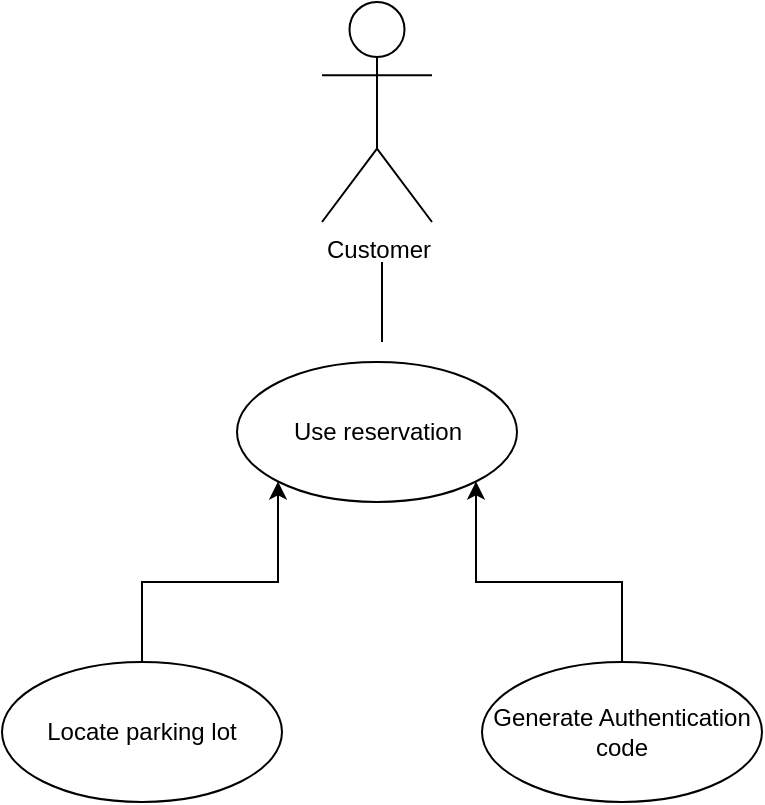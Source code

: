 <mxfile version="14.3.0" type="github">
  <diagram id="UdT6EaB8qHiLfvA5tDtB" name="Page-1">
    <mxGraphModel dx="868" dy="482" grid="1" gridSize="10" guides="1" tooltips="1" connect="1" arrows="1" fold="1" page="1" pageScale="1" pageWidth="850" pageHeight="1100" math="0" shadow="0">
      <root>
        <mxCell id="0" />
        <mxCell id="1" parent="0" />
        <mxCell id="kIl1VIsNgH0VMcjegRr7-1" value="Customer" style="shape=umlActor;verticalLabelPosition=bottom;verticalAlign=top;html=1;" vertex="1" parent="1">
          <mxGeometry x="370" y="40" width="55" height="110" as="geometry" />
        </mxCell>
        <mxCell id="kIl1VIsNgH0VMcjegRr7-2" value="Use reservation" style="ellipse;whiteSpace=wrap;html=1;" vertex="1" parent="1">
          <mxGeometry x="327.5" y="220" width="140" height="70" as="geometry" />
        </mxCell>
        <mxCell id="kIl1VIsNgH0VMcjegRr7-5" style="edgeStyle=orthogonalEdgeStyle;rounded=0;orthogonalLoop=1;jettySize=auto;html=1;exitX=0.5;exitY=0;exitDx=0;exitDy=0;entryX=0;entryY=1;entryDx=0;entryDy=0;" edge="1" parent="1" source="kIl1VIsNgH0VMcjegRr7-3" target="kIl1VIsNgH0VMcjegRr7-2">
          <mxGeometry relative="1" as="geometry" />
        </mxCell>
        <mxCell id="kIl1VIsNgH0VMcjegRr7-3" value="Locate parking lot" style="ellipse;whiteSpace=wrap;html=1;" vertex="1" parent="1">
          <mxGeometry x="210" y="370" width="140" height="70" as="geometry" />
        </mxCell>
        <mxCell id="kIl1VIsNgH0VMcjegRr7-6" style="edgeStyle=orthogonalEdgeStyle;rounded=0;orthogonalLoop=1;jettySize=auto;html=1;exitX=0.5;exitY=0;exitDx=0;exitDy=0;entryX=1;entryY=1;entryDx=0;entryDy=0;" edge="1" parent="1" source="kIl1VIsNgH0VMcjegRr7-4" target="kIl1VIsNgH0VMcjegRr7-2">
          <mxGeometry relative="1" as="geometry" />
        </mxCell>
        <mxCell id="kIl1VIsNgH0VMcjegRr7-4" value="Generate Authentication code" style="ellipse;whiteSpace=wrap;html=1;" vertex="1" parent="1">
          <mxGeometry x="450" y="370" width="140" height="70" as="geometry" />
        </mxCell>
        <mxCell id="kIl1VIsNgH0VMcjegRr7-8" value="" style="endArrow=none;html=1;" edge="1" parent="1">
          <mxGeometry width="50" height="50" relative="1" as="geometry">
            <mxPoint x="400" y="210" as="sourcePoint" />
            <mxPoint x="400" y="170" as="targetPoint" />
          </mxGeometry>
        </mxCell>
      </root>
    </mxGraphModel>
  </diagram>
</mxfile>

